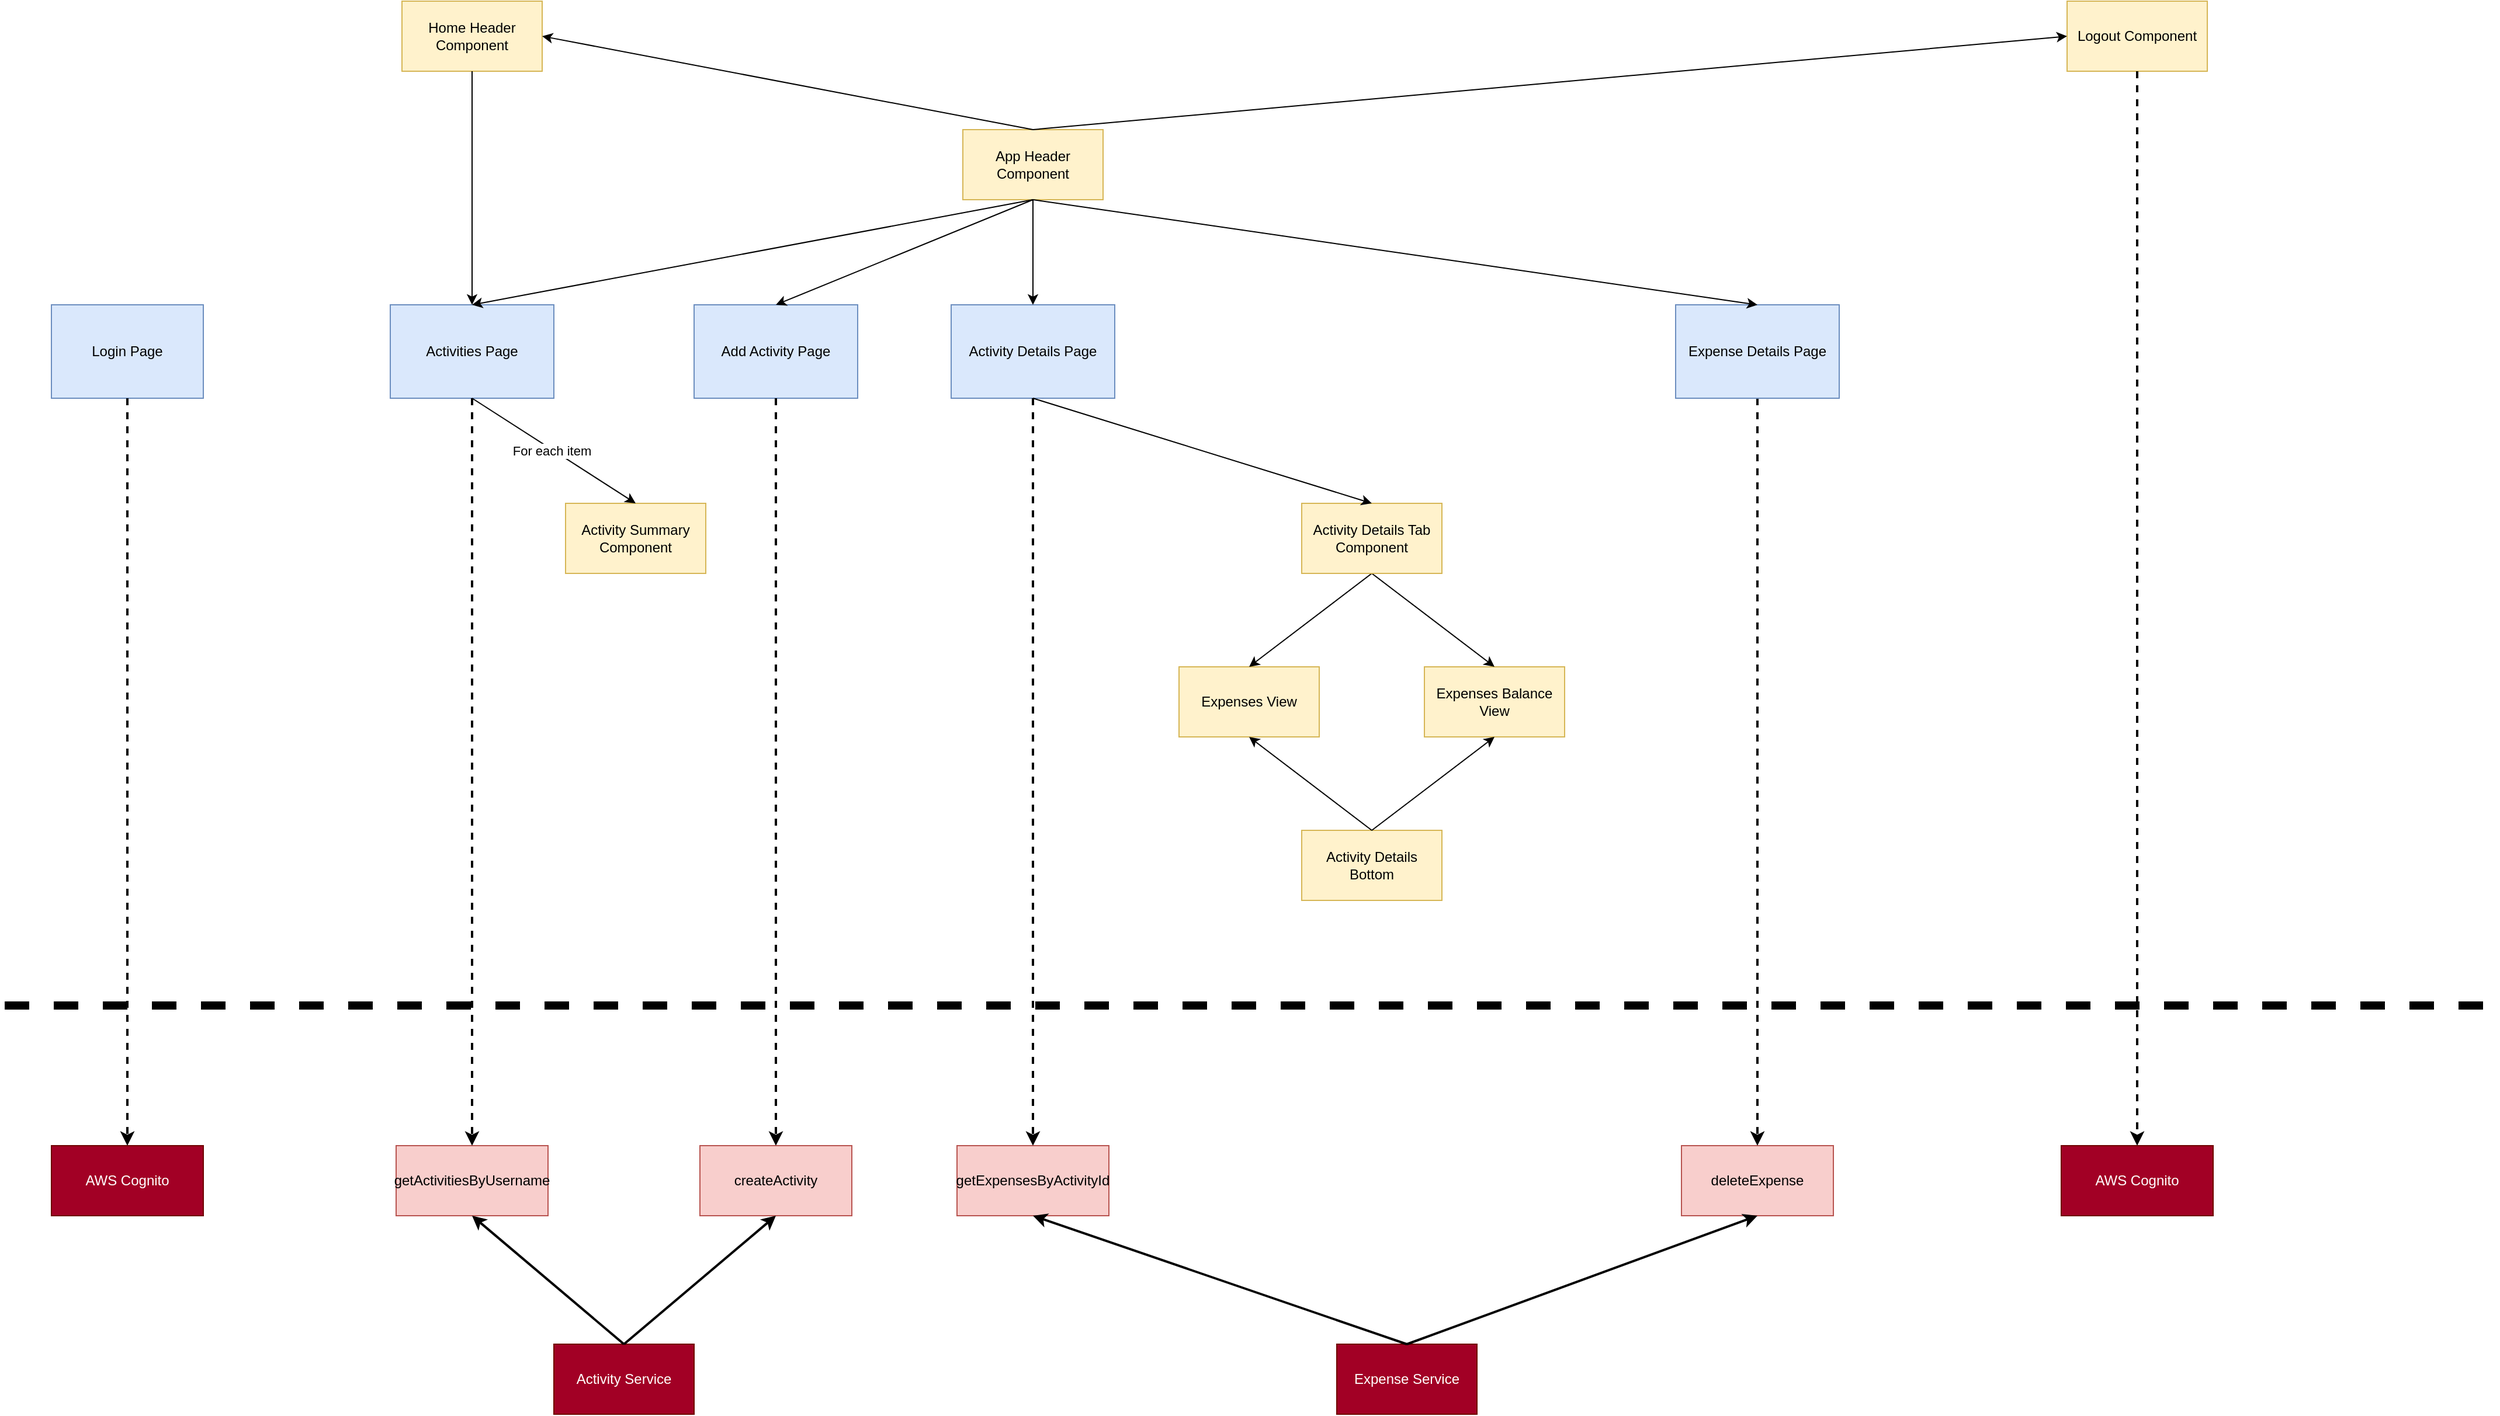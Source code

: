 <mxfile version="14.1.8" type="device"><diagram id="UE1FYti0q7qRU-nZ1nbq" name="Page-1"><mxGraphModel dx="3166" dy="1265" grid="1" gridSize="10" guides="1" tooltips="1" connect="1" arrows="1" fold="1" page="1" pageScale="1" pageWidth="1100" pageHeight="850" math="0" shadow="0"><root><mxCell id="0"/><mxCell id="1" parent="0"/><mxCell id="jkbG0FGmUr5CrJLPi73x-1" value="Activities Page" style="rounded=0;whiteSpace=wrap;html=1;fillColor=#dae8fc;strokeColor=#6c8ebf;" parent="1" vertex="1"><mxGeometry x="10" y="320" width="140" height="80" as="geometry"/></mxCell><mxCell id="jkbG0FGmUr5CrJLPi73x-2" value="Activity Details Page" style="rounded=0;whiteSpace=wrap;html=1;fillColor=#dae8fc;strokeColor=#6c8ebf;" parent="1" vertex="1"><mxGeometry x="490" y="320" width="140" height="80" as="geometry"/></mxCell><mxCell id="jkbG0FGmUr5CrJLPi73x-3" value="Add Activity Page" style="rounded=0;whiteSpace=wrap;html=1;fillColor=#dae8fc;strokeColor=#6c8ebf;" parent="1" vertex="1"><mxGeometry x="270" y="320" width="140" height="80" as="geometry"/></mxCell><mxCell id="jkbG0FGmUr5CrJLPi73x-4" value="Expenses View" style="rounded=0;whiteSpace=wrap;html=1;fillColor=#fff2cc;strokeColor=#d6b656;" parent="1" vertex="1"><mxGeometry x="685" y="630" width="120" height="60" as="geometry"/></mxCell><mxCell id="jkbG0FGmUr5CrJLPi73x-5" value="Expenses Balance View" style="rounded=0;whiteSpace=wrap;html=1;fillColor=#fff2cc;strokeColor=#d6b656;" parent="1" vertex="1"><mxGeometry x="895" y="630" width="120" height="60" as="geometry"/></mxCell><mxCell id="jkbG0FGmUr5CrJLPi73x-6" value="" style="endArrow=classic;html=1;exitX=0.5;exitY=1;exitDx=0;exitDy=0;entryX=0.5;entryY=0;entryDx=0;entryDy=0;" parent="1" source="jkbG0FGmUr5CrJLPi73x-9" target="jkbG0FGmUr5CrJLPi73x-4" edge="1"><mxGeometry width="50" height="50" relative="1" as="geometry"><mxPoint x="890" y="840" as="sourcePoint"/><mxPoint x="730" y="650" as="targetPoint"/></mxGeometry></mxCell><mxCell id="jkbG0FGmUr5CrJLPi73x-7" value="" style="endArrow=classic;html=1;exitX=0.5;exitY=1;exitDx=0;exitDy=0;entryX=0.5;entryY=0;entryDx=0;entryDy=0;" parent="1" source="jkbG0FGmUr5CrJLPi73x-9" target="jkbG0FGmUr5CrJLPi73x-5" edge="1"><mxGeometry width="50" height="50" relative="1" as="geometry"><mxPoint x="860" y="440" as="sourcePoint"/><mxPoint x="750" y="530" as="targetPoint"/></mxGeometry></mxCell><mxCell id="jkbG0FGmUr5CrJLPi73x-9" value="Activity Details Tab Component" style="rounded=0;whiteSpace=wrap;html=1;fillColor=#fff2cc;strokeColor=#d6b656;" parent="1" vertex="1"><mxGeometry x="790" y="490" width="120" height="60" as="geometry"/></mxCell><mxCell id="jkbG0FGmUr5CrJLPi73x-11" value="" style="endArrow=classic;html=1;entryX=0.5;entryY=0;entryDx=0;entryDy=0;exitX=0.5;exitY=1;exitDx=0;exitDy=0;" parent="1" source="jkbG0FGmUr5CrJLPi73x-2" target="jkbG0FGmUr5CrJLPi73x-9" edge="1"><mxGeometry width="50" height="50" relative="1" as="geometry"><mxPoint x="670" y="810" as="sourcePoint"/><mxPoint x="720" y="760" as="targetPoint"/></mxGeometry></mxCell><mxCell id="jkbG0FGmUr5CrJLPi73x-12" value="App Header Component" style="rounded=0;whiteSpace=wrap;html=1;fillColor=#fff2cc;strokeColor=#d6b656;" parent="1" vertex="1"><mxGeometry x="500" y="170" width="120" height="60" as="geometry"/></mxCell><mxCell id="jkbG0FGmUr5CrJLPi73x-13" value="Home Header Component" style="rounded=0;whiteSpace=wrap;html=1;fillColor=#fff2cc;strokeColor=#d6b656;" parent="1" vertex="1"><mxGeometry x="20" y="60" width="120" height="60" as="geometry"/></mxCell><mxCell id="jkbG0FGmUr5CrJLPi73x-14" value="Logout Component" style="rounded=0;whiteSpace=wrap;html=1;fillColor=#fff2cc;strokeColor=#d6b656;" parent="1" vertex="1"><mxGeometry x="1445" y="60" width="120" height="60" as="geometry"/></mxCell><mxCell id="jkbG0FGmUr5CrJLPi73x-15" value="" style="endArrow=classic;html=1;entryX=1;entryY=0.5;entryDx=0;entryDy=0;exitX=0.5;exitY=0;exitDx=0;exitDy=0;" parent="1" source="jkbG0FGmUr5CrJLPi73x-12" target="jkbG0FGmUr5CrJLPi73x-13" edge="1"><mxGeometry width="50" height="50" relative="1" as="geometry"><mxPoint x="550" y="190" as="sourcePoint"/><mxPoint x="560" y="270" as="targetPoint"/></mxGeometry></mxCell><mxCell id="jkbG0FGmUr5CrJLPi73x-16" value="" style="endArrow=classic;html=1;entryX=0;entryY=0.5;entryDx=0;entryDy=0;exitX=0.5;exitY=0;exitDx=0;exitDy=0;" parent="1" source="jkbG0FGmUr5CrJLPi73x-12" target="jkbG0FGmUr5CrJLPi73x-14" edge="1"><mxGeometry width="50" height="50" relative="1" as="geometry"><mxPoint x="570" y="140" as="sourcePoint"/><mxPoint x="410" y="170" as="targetPoint"/></mxGeometry></mxCell><mxCell id="jkbG0FGmUr5CrJLPi73x-17" value="" style="endArrow=classic;html=1;entryX=0.5;entryY=0;entryDx=0;entryDy=0;exitX=0.5;exitY=1;exitDx=0;exitDy=0;" parent="1" source="jkbG0FGmUr5CrJLPi73x-12" target="jkbG0FGmUr5CrJLPi73x-2" edge="1"><mxGeometry width="50" height="50" relative="1" as="geometry"><mxPoint x="690" y="590" as="sourcePoint"/><mxPoint x="740" y="540" as="targetPoint"/></mxGeometry></mxCell><mxCell id="jkbG0FGmUr5CrJLPi73x-18" value="" style="endArrow=classic;html=1;entryX=0.5;entryY=0;entryDx=0;entryDy=0;exitX=0.5;exitY=1;exitDx=0;exitDy=0;" parent="1" source="jkbG0FGmUr5CrJLPi73x-12" target="jkbG0FGmUr5CrJLPi73x-3" edge="1"><mxGeometry width="50" height="50" relative="1" as="geometry"><mxPoint x="690" y="590" as="sourcePoint"/><mxPoint x="740" y="540" as="targetPoint"/></mxGeometry></mxCell><mxCell id="jkbG0FGmUr5CrJLPi73x-19" value="" style="endArrow=classic;html=1;entryX=0.5;entryY=0;entryDx=0;entryDy=0;exitX=0.5;exitY=1;exitDx=0;exitDy=0;" parent="1" source="jkbG0FGmUr5CrJLPi73x-12" target="jkbG0FGmUr5CrJLPi73x-1" edge="1"><mxGeometry width="50" height="50" relative="1" as="geometry"><mxPoint x="570" y="240" as="sourcePoint"/><mxPoint x="960" y="330" as="targetPoint"/></mxGeometry></mxCell><mxCell id="jkbG0FGmUr5CrJLPi73x-20" value="Activity Summary Component" style="rounded=0;whiteSpace=wrap;html=1;fillColor=#fff2cc;strokeColor=#d6b656;" parent="1" vertex="1"><mxGeometry x="160" y="490" width="120" height="60" as="geometry"/></mxCell><mxCell id="jkbG0FGmUr5CrJLPi73x-21" value="" style="endArrow=classic;html=1;entryX=0.5;entryY=0;entryDx=0;entryDy=0;exitX=0.5;exitY=1;exitDx=0;exitDy=0;" parent="1" source="jkbG0FGmUr5CrJLPi73x-1" target="jkbG0FGmUr5CrJLPi73x-20" edge="1"><mxGeometry width="50" height="50" relative="1" as="geometry"><mxPoint x="220" y="480" as="sourcePoint"/><mxPoint x="270" y="430" as="targetPoint"/></mxGeometry></mxCell><mxCell id="jkbG0FGmUr5CrJLPi73x-22" value="For each item" style="edgeLabel;html=1;align=center;verticalAlign=middle;resizable=0;points=[];" parent="jkbG0FGmUr5CrJLPi73x-21" vertex="1" connectable="0"><mxGeometry x="-0.022" y="-1" relative="1" as="geometry"><mxPoint as="offset"/></mxGeometry></mxCell><mxCell id="jkbG0FGmUr5CrJLPi73x-26" value="Login Page" style="rounded=0;whiteSpace=wrap;html=1;fillColor=#dae8fc;strokeColor=#6c8ebf;" parent="1" vertex="1"><mxGeometry x="-280" y="320" width="130" height="80" as="geometry"/></mxCell><mxCell id="jkbG0FGmUr5CrJLPi73x-28" value="AWS Cognito" style="rounded=0;whiteSpace=wrap;html=1;fillColor=#a20025;strokeColor=#6F0000;fontColor=#ffffff;" parent="1" vertex="1"><mxGeometry x="-280" y="1040" width="130" height="60" as="geometry"/></mxCell><mxCell id="jkbG0FGmUr5CrJLPi73x-29" value="getActivitiesByUsername" style="rounded=0;whiteSpace=wrap;html=1;fillColor=#f8cecc;strokeColor=#b85450;" parent="1" vertex="1"><mxGeometry x="15" y="1040" width="130" height="60" as="geometry"/></mxCell><mxCell id="jkbG0FGmUr5CrJLPi73x-30" value="getExpensesByActivityId" style="rounded=0;whiteSpace=wrap;html=1;fillColor=#f8cecc;strokeColor=#b85450;" parent="1" vertex="1"><mxGeometry x="495" y="1040" width="130" height="60" as="geometry"/></mxCell><mxCell id="jkbG0FGmUr5CrJLPi73x-31" value="createActivity" style="rounded=0;whiteSpace=wrap;html=1;fillColor=#f8cecc;strokeColor=#b85450;" parent="1" vertex="1"><mxGeometry x="275" y="1040" width="130" height="60" as="geometry"/></mxCell><mxCell id="jkbG0FGmUr5CrJLPi73x-32" value="" style="endArrow=classic;html=1;entryX=0.5;entryY=0;entryDx=0;entryDy=0;exitX=0.5;exitY=1;exitDx=0;exitDy=0;" parent="1" source="jkbG0FGmUr5CrJLPi73x-13" target="jkbG0FGmUr5CrJLPi73x-1" edge="1"><mxGeometry width="50" height="50" relative="1" as="geometry"><mxPoint x="80" y="260" as="sourcePoint"/><mxPoint x="130" y="210" as="targetPoint"/></mxGeometry></mxCell><mxCell id="jkbG0FGmUr5CrJLPi73x-33" value="AWS Cognito" style="rounded=0;whiteSpace=wrap;html=1;fillColor=#a20025;strokeColor=#6F0000;fontColor=#ffffff;" parent="1" vertex="1"><mxGeometry x="1440" y="1040" width="130" height="60" as="geometry"/></mxCell><mxCell id="jkbG0FGmUr5CrJLPi73x-35" value="" style="endArrow=classic;html=1;dashed=1;entryX=0.5;entryY=0;entryDx=0;entryDy=0;exitX=0.5;exitY=1;exitDx=0;exitDy=0;strokeWidth=2;" parent="1" source="jkbG0FGmUr5CrJLPi73x-14" target="jkbG0FGmUr5CrJLPi73x-33" edge="1"><mxGeometry width="50" height="50" relative="1" as="geometry"><mxPoint x="1805" y="210" as="sourcePoint"/><mxPoint x="1855" y="160" as="targetPoint"/></mxGeometry></mxCell><mxCell id="jkbG0FGmUr5CrJLPi73x-36" value="" style="endArrow=classic;html=1;dashed=1;entryX=0.5;entryY=0;entryDx=0;entryDy=0;exitX=0.5;exitY=1;exitDx=0;exitDy=0;strokeWidth=2;" parent="1" source="jkbG0FGmUr5CrJLPi73x-26" target="jkbG0FGmUr5CrJLPi73x-28" edge="1"><mxGeometry width="50" height="50" relative="1" as="geometry"><mxPoint x="-215.5" y="100" as="sourcePoint"/><mxPoint x="-215.5" y="930" as="targetPoint"/></mxGeometry></mxCell><mxCell id="jkbG0FGmUr5CrJLPi73x-37" value="" style="endArrow=classic;html=1;dashed=1;entryX=0.5;entryY=0;entryDx=0;entryDy=0;exitX=0.5;exitY=1;exitDx=0;exitDy=0;strokeWidth=2;" parent="1" source="jkbG0FGmUr5CrJLPi73x-1" target="jkbG0FGmUr5CrJLPi73x-29" edge="1"><mxGeometry width="50" height="50" relative="1" as="geometry"><mxPoint x="10" y="400" as="sourcePoint"/><mxPoint x="10" y="940" as="targetPoint"/></mxGeometry></mxCell><mxCell id="jkbG0FGmUr5CrJLPi73x-38" value="" style="endArrow=classic;html=1;dashed=1;entryX=0.5;entryY=0;entryDx=0;entryDy=0;exitX=0.5;exitY=1;exitDx=0;exitDy=0;strokeWidth=2;" parent="1" source="jkbG0FGmUr5CrJLPi73x-3" target="jkbG0FGmUr5CrJLPi73x-31" edge="1"><mxGeometry width="50" height="50" relative="1" as="geometry"><mxPoint x="1120" y="300" as="sourcePoint"/><mxPoint x="1120" y="840" as="targetPoint"/></mxGeometry></mxCell><mxCell id="jkbG0FGmUr5CrJLPi73x-39" value="" style="endArrow=classic;html=1;dashed=1;entryX=0.5;entryY=0;entryDx=0;entryDy=0;exitX=0.5;exitY=1;exitDx=0;exitDy=0;strokeWidth=2;" parent="1" source="jkbG0FGmUr5CrJLPi73x-2" target="jkbG0FGmUr5CrJLPi73x-30" edge="1"><mxGeometry width="50" height="50" relative="1" as="geometry"><mxPoint x="180" y="410" as="sourcePoint"/><mxPoint x="180" y="950" as="targetPoint"/></mxGeometry></mxCell><mxCell id="jkbG0FGmUr5CrJLPi73x-42" value="" style="endArrow=none;dashed=1;html=1;strokeWidth=7;" parent="1" edge="1"><mxGeometry width="50" height="50" relative="1" as="geometry"><mxPoint x="-320" y="920" as="sourcePoint"/><mxPoint x="1810" y="920" as="targetPoint"/></mxGeometry></mxCell><mxCell id="jkbG0FGmUr5CrJLPi73x-43" value="deleteExpense" style="rounded=0;whiteSpace=wrap;html=1;fillColor=#f8cecc;strokeColor=#b85450;" parent="1" vertex="1"><mxGeometry x="1115" y="1040" width="130" height="60" as="geometry"/></mxCell><mxCell id="jkbG0FGmUr5CrJLPi73x-44" value="" style="endArrow=classic;html=1;dashed=1;entryX=0.5;entryY=0;entryDx=0;entryDy=0;strokeWidth=2;exitX=0.5;exitY=1;exitDx=0;exitDy=0;" parent="1" source="cszNEllKiK4vaeG2FPme-2" target="jkbG0FGmUr5CrJLPi73x-43" edge="1"><mxGeometry width="50" height="50" relative="1" as="geometry"><mxPoint x="605" y="950" as="sourcePoint"/><mxPoint x="425" y="1050" as="targetPoint"/></mxGeometry></mxCell><mxCell id="jkbG0FGmUr5CrJLPi73x-45" value="Activity Service&lt;span style=&quot;color: rgba(0 , 0 , 0 , 0) ; font-family: monospace ; font-size: 0px&quot;&gt;%3CmxGraphModel%3E%3Croot%3E%3CmxCell%20id%3D%220%22%2F%3E%3CmxCell%20id%3D%221%22%20parent%3D%220%22%2F%3E%3CmxCell%20id%3D%222%22%20value%3D%22%22%20style%3D%22endArrow%3Dclassic%3Bhtml%3D1%3Bdashed%3D1%3BentryX%3D0.5%3BentryY%3D0%3BentryDx%3D0%3BentryDy%3D0%3BexitX%3D0.5%3BexitY%3D1%3BexitDx%3D0%3BexitDy%3D0%3BstrokeWidth%3D2%3B%22%20edge%3D%221%22%20parent%3D%221%22%3E%3CmxGeometry%20width%3D%2250%22%20height%3D%2250%22%20relative%3D%221%22%20as%3D%22geometry%22%3E%3CmxPoint%20x%3D%22560%22%20y%3D%22400%22%20as%3D%22sourcePoint%22%2F%3E%3CmxPoint%20x%3D%22560%22%20y%3D%221040%22%20as%3D%22targetPoint%22%2F%3E%3C%2FmxGeometry%3E%3C%2FmxCell%3E%3C%2Froot%3E%3C%2FmxGraphModel%3E&lt;/span&gt;" style="rounded=0;whiteSpace=wrap;html=1;fillColor=#a20025;strokeColor=#6F0000;fontColor=#ffffff;" parent="1" vertex="1"><mxGeometry x="150" y="1210" width="120" height="60" as="geometry"/></mxCell><mxCell id="jkbG0FGmUr5CrJLPi73x-46" value="Expense Service&lt;span style=&quot;color: rgba(0 , 0 , 0 , 0) ; font-family: monospace ; font-size: 0px&quot;&gt;%3CmxGraphModel%3E%3Croot%3E%3CmxCell%20id%3D%220%22%2F%3E%3CmxCell%20id%3D%221%22%20parent%3D%220%22%2F%3E%3CmxCell%20id%3D%222%22%20value%3D%22%22%20style%3D%22endArrow%3Dclassic%3Bhtml%3D1%3Bdashed%3D1%3BentryX%3D0.5%3BentryY%3D0%3BentryDx%3D0%3BentryDy%3D0%3BexitX%3D0.5%3BexitY%3D1%3BexitDx%3D0%3BexitDy%3D0%3BstrokeWidth%3D2%3B%22%20edge%3D%221%22%20parent%3D%221%22%3E%3CmxGeometry%20width%3D%2250%22%20height%3D%2250%22%20relative%3D%221%22%20as%3D%22geometry%22%3E%3CmxPoint%20x%3D%22560%22%20y%3D%22400%22%20as%3D%22sourcePoint%22%2F%3E%3CmxPoint%20x%3D%22560%22%20y%3D%221040%22%20as%3D%22targetPoint%22%2F%3E%3C%2FmxGeometry%3E%3C%2FmxCell%3E%3C%2Froot%3E%3C%2FmxGraphModel%3E&lt;/span&gt;" style="rounded=0;whiteSpace=wrap;html=1;fillColor=#a20025;strokeColor=#6F0000;fontColor=#ffffff;" parent="1" vertex="1"><mxGeometry x="820" y="1210" width="120" height="60" as="geometry"/></mxCell><mxCell id="jkbG0FGmUr5CrJLPi73x-48" value="" style="endArrow=classic;html=1;strokeWidth=2;entryX=0.5;entryY=1;entryDx=0;entryDy=0;exitX=0.5;exitY=0;exitDx=0;exitDy=0;" parent="1" source="jkbG0FGmUr5CrJLPi73x-45" target="jkbG0FGmUr5CrJLPi73x-31" edge="1"><mxGeometry width="50" height="50" relative="1" as="geometry"><mxPoint x="400" y="1210" as="sourcePoint"/><mxPoint x="210" y="1180" as="targetPoint"/></mxGeometry></mxCell><mxCell id="jkbG0FGmUr5CrJLPi73x-49" value="" style="endArrow=classic;html=1;strokeWidth=2;entryX=0.5;entryY=1;entryDx=0;entryDy=0;exitX=0.5;exitY=0;exitDx=0;exitDy=0;" parent="1" source="jkbG0FGmUr5CrJLPi73x-45" target="jkbG0FGmUr5CrJLPi73x-29" edge="1"><mxGeometry width="50" height="50" relative="1" as="geometry"><mxPoint x="-100" y="1290" as="sourcePoint"/><mxPoint x="230" y="1200" as="targetPoint"/><Array as="points"><mxPoint x="80" y="1100"/></Array></mxGeometry></mxCell><mxCell id="jkbG0FGmUr5CrJLPi73x-50" value="" style="endArrow=classic;html=1;strokeWidth=2;entryX=0.5;entryY=1;entryDx=0;entryDy=0;exitX=0.5;exitY=0;exitDx=0;exitDy=0;" parent="1" source="jkbG0FGmUr5CrJLPi73x-46" target="jkbG0FGmUr5CrJLPi73x-30" edge="1"><mxGeometry width="50" height="50" relative="1" as="geometry"><mxPoint x="460" y="1250" as="sourcePoint"/><mxPoint x="370" y="1280" as="targetPoint"/></mxGeometry></mxCell><mxCell id="jkbG0FGmUr5CrJLPi73x-51" value="" style="endArrow=classic;html=1;strokeWidth=2;entryX=0.5;entryY=1;entryDx=0;entryDy=0;exitX=0.5;exitY=0;exitDx=0;exitDy=0;" parent="1" source="jkbG0FGmUr5CrJLPi73x-46" target="jkbG0FGmUr5CrJLPi73x-43" edge="1"><mxGeometry width="50" height="50" relative="1" as="geometry"><mxPoint x="820" y="1240" as="sourcePoint"/><mxPoint x="670" y="1200" as="targetPoint"/></mxGeometry></mxCell><mxCell id="cszNEllKiK4vaeG2FPme-2" value="Expense Details Page" style="rounded=0;whiteSpace=wrap;html=1;fillColor=#dae8fc;strokeColor=#6c8ebf;" parent="1" vertex="1"><mxGeometry x="1110" y="320" width="140" height="80" as="geometry"/></mxCell><mxCell id="cszNEllKiK4vaeG2FPme-3" value="" style="endArrow=classic;html=1;entryX=0.5;entryY=0;entryDx=0;entryDy=0;exitX=0.5;exitY=1;exitDx=0;exitDy=0;" parent="1" source="jkbG0FGmUr5CrJLPi73x-12" target="cszNEllKiK4vaeG2FPme-2" edge="1"><mxGeometry width="50" height="50" relative="1" as="geometry"><mxPoint x="570" y="240" as="sourcePoint"/><mxPoint x="570" y="330" as="targetPoint"/></mxGeometry></mxCell><mxCell id="XO5DL32OqeSv7Ltm33oB-1" value="Activity Details Bottom" style="rounded=0;whiteSpace=wrap;html=1;fillColor=#fff2cc;strokeColor=#d6b656;" vertex="1" parent="1"><mxGeometry x="790" y="770" width="120" height="60" as="geometry"/></mxCell><mxCell id="XO5DL32OqeSv7Ltm33oB-2" value="" style="endArrow=classic;html=1;entryX=0.5;entryY=1;entryDx=0;entryDy=0;exitX=0.5;exitY=0;exitDx=0;exitDy=0;" edge="1" parent="1" source="XO5DL32OqeSv7Ltm33oB-1" target="jkbG0FGmUr5CrJLPi73x-4"><mxGeometry width="50" height="50" relative="1" as="geometry"><mxPoint x="780" y="730" as="sourcePoint"/><mxPoint x="760" y="660" as="targetPoint"/></mxGeometry></mxCell><mxCell id="XO5DL32OqeSv7Ltm33oB-3" value="" style="endArrow=classic;html=1;entryX=0.5;entryY=1;entryDx=0;entryDy=0;" edge="1" parent="1" target="jkbG0FGmUr5CrJLPi73x-5"><mxGeometry width="50" height="50" relative="1" as="geometry"><mxPoint x="850" y="770" as="sourcePoint"/><mxPoint x="760" y="720" as="targetPoint"/></mxGeometry></mxCell></root></mxGraphModel></diagram></mxfile>